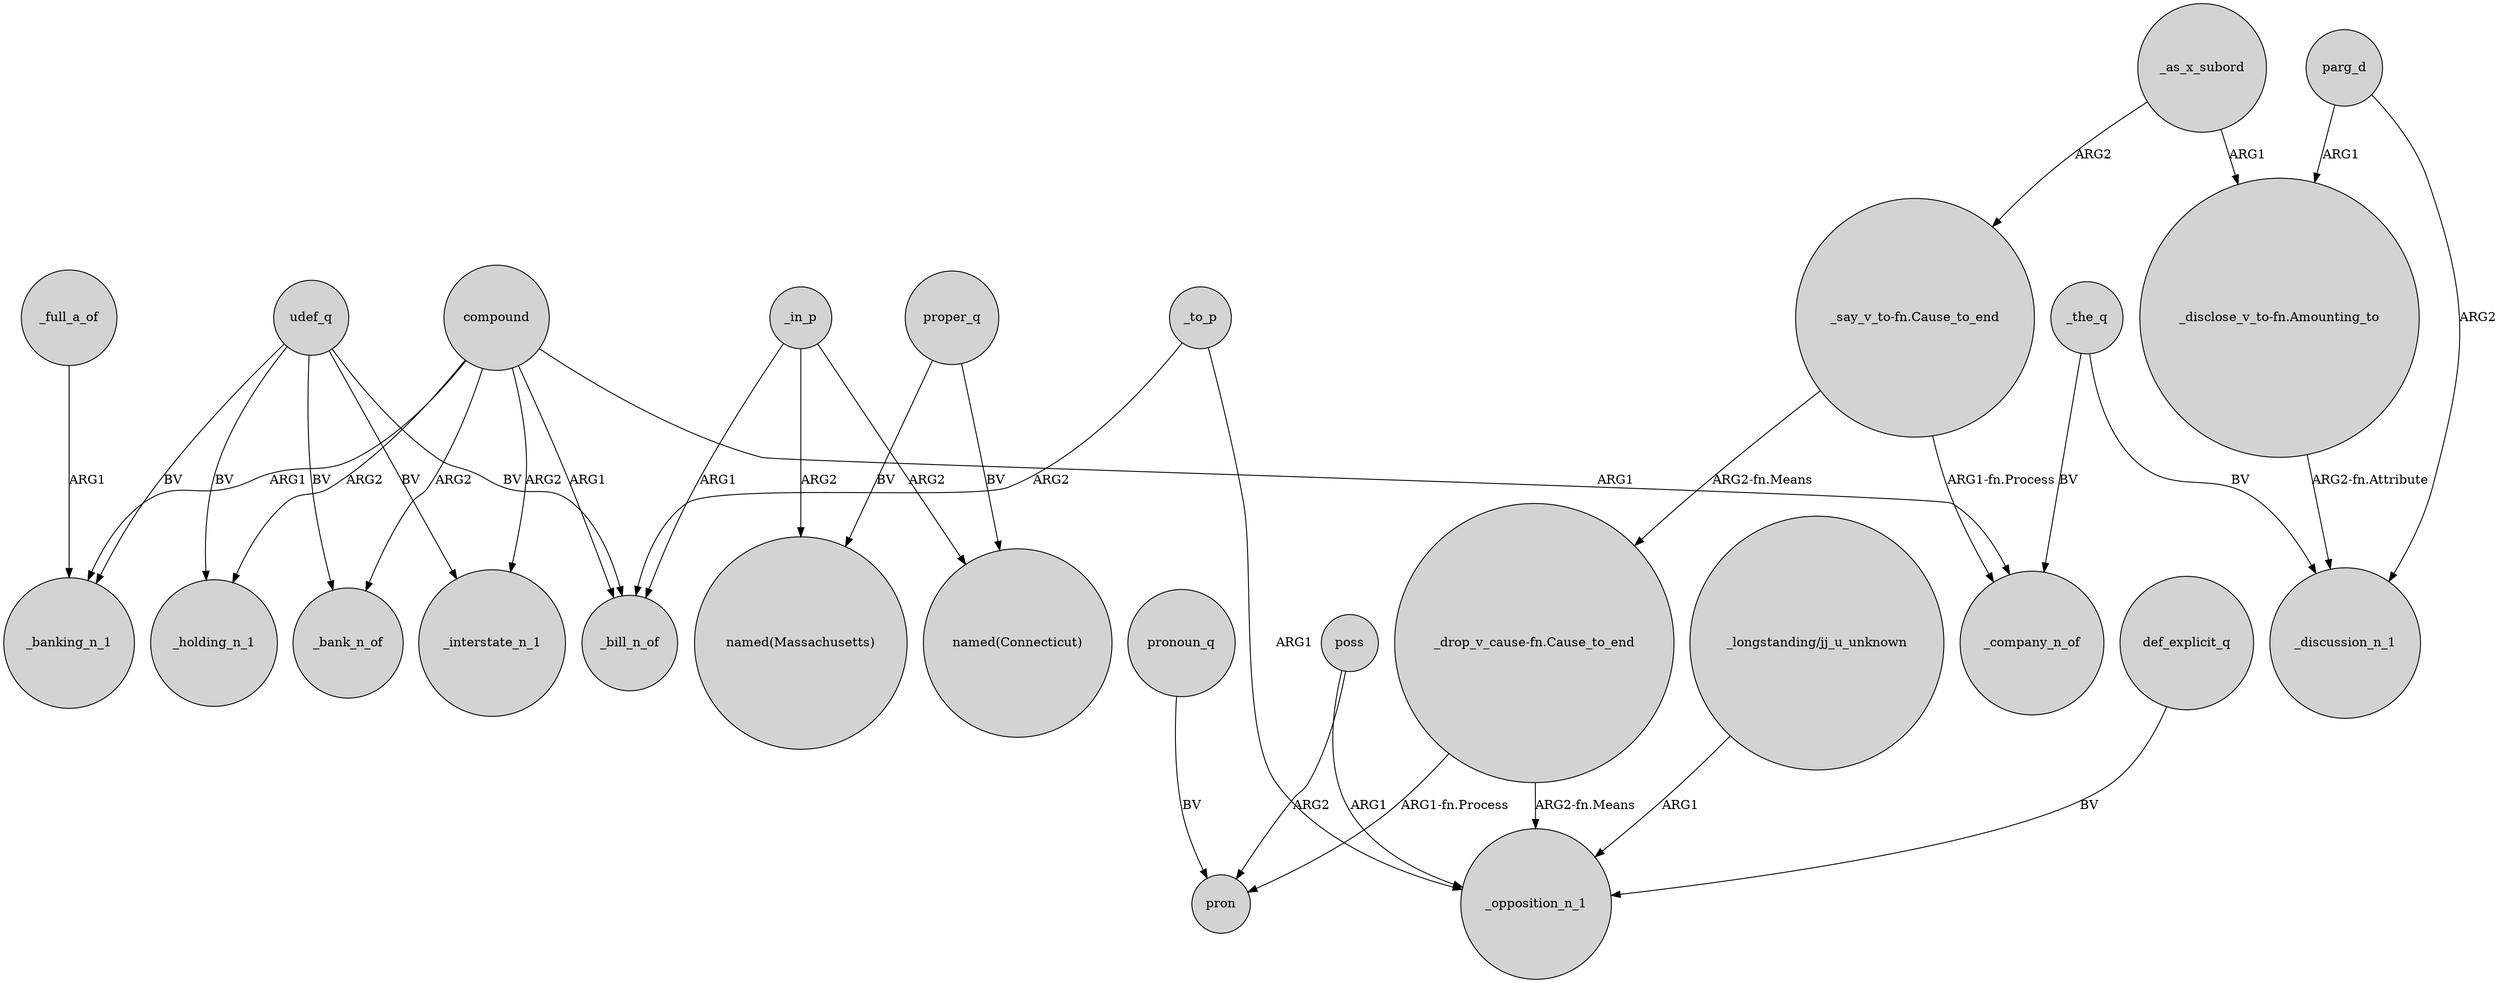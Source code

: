digraph {
	node [shape=circle style=filled]
	udef_q -> _bank_n_of [label=BV]
	"_say_v_to-fn.Cause_to_end" -> _company_n_of [label="ARG1-fn.Process"]
	proper_q -> "named(Connecticut)" [label=BV]
	compound -> _banking_n_1 [label=ARG1]
	"_disclose_v_to-fn.Amounting_to" -> _discussion_n_1 [label="ARG2-fn.Attribute"]
	poss -> _opposition_n_1 [label=ARG1]
	udef_q -> _bill_n_of [label=BV]
	proper_q -> "named(Massachusetts)" [label=BV]
	"_say_v_to-fn.Cause_to_end" -> "_drop_v_cause-fn.Cause_to_end" [label="ARG2-fn.Means"]
	_to_p -> _bill_n_of [label=ARG2]
	udef_q -> _banking_n_1 [label=BV]
	_in_p -> "named(Massachusetts)" [label=ARG2]
	"_longstanding/jj_u_unknown" -> _opposition_n_1 [label=ARG1]
	parg_d -> _discussion_n_1 [label=ARG2]
	udef_q -> _interstate_n_1 [label=BV]
	_in_p -> "named(Connecticut)" [label=ARG2]
	def_explicit_q -> _opposition_n_1 [label=BV]
	compound -> _interstate_n_1 [label=ARG2]
	udef_q -> _holding_n_1 [label=BV]
	_the_q -> _discussion_n_1 [label=BV]
	_as_x_subord -> "_say_v_to-fn.Cause_to_end" [label=ARG2]
	compound -> _company_n_of [label=ARG1]
	poss -> pron [label=ARG2]
	"_drop_v_cause-fn.Cause_to_end" -> pron [label="ARG1-fn.Process"]
	_in_p -> _bill_n_of [label=ARG1]
	_as_x_subord -> "_disclose_v_to-fn.Amounting_to" [label=ARG1]
	_to_p -> _opposition_n_1 [label=ARG1]
	compound -> _holding_n_1 [label=ARG2]
	parg_d -> "_disclose_v_to-fn.Amounting_to" [label=ARG1]
	pronoun_q -> pron [label=BV]
	"_drop_v_cause-fn.Cause_to_end" -> _opposition_n_1 [label="ARG2-fn.Means"]
	_full_a_of -> _banking_n_1 [label=ARG1]
	compound -> _bank_n_of [label=ARG2]
	_the_q -> _company_n_of [label=BV]
	compound -> _bill_n_of [label=ARG1]
}
